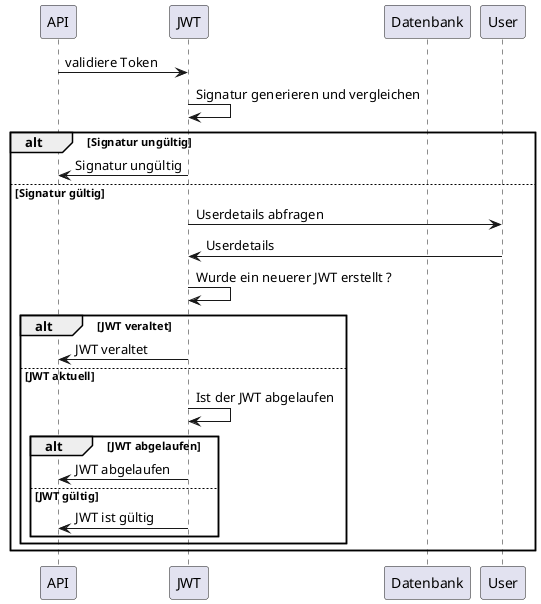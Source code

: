@startuml
participant API
participant JWT
participant Datenbank

API -> JWT: validiere Token
JWT -> JWT: Signatur generieren und vergleichen
alt Signatur ungültig
    JWT -> API: Signatur ungültig
else Signatur gültig
    JWT -> User: Userdetails abfragen
    User -> JWT: Userdetails
    JWT -> JWT: Wurde ein neuerer JWT erstellt ?
    alt JWT veraltet
        JWT -> API: JWT veraltet
    else JWT aktuell
        JWT -> JWT: Ist der JWT abgelaufen
        alt JWT abgelaufen
            JWT -> API: JWT abgelaufen
        else JWT gültig
            JWT -> API: JWT ist gültig
        end
    end
end
@enduml